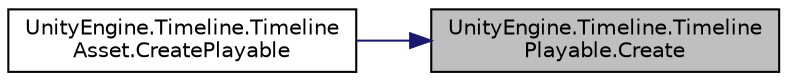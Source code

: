 digraph "UnityEngine.Timeline.TimelinePlayable.Create"
{
 // LATEX_PDF_SIZE
  edge [fontname="Helvetica",fontsize="10",labelfontname="Helvetica",labelfontsize="10"];
  node [fontname="Helvetica",fontsize="10",shape=record];
  rankdir="RL";
  Node1 [label="UnityEngine.Timeline.Timeline\lPlayable.Create",height=0.2,width=0.4,color="black", fillcolor="grey75", style="filled", fontcolor="black",tooltip="Creates an instance of a Timeline"];
  Node1 -> Node2 [dir="back",color="midnightblue",fontsize="10",style="solid",fontname="Helvetica"];
  Node2 [label="UnityEngine.Timeline.Timeline\lAsset.CreatePlayable",height=0.2,width=0.4,color="black", fillcolor="white", style="filled",URL="$class_unity_engine_1_1_timeline_1_1_timeline_asset.html#a75d7ae108e0719811a7fedc0a3da4dbf",tooltip="Creates an instance of the timeline"];
}
